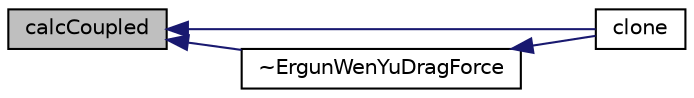 digraph "calcCoupled"
{
  bgcolor="transparent";
  edge [fontname="Helvetica",fontsize="10",labelfontname="Helvetica",labelfontsize="10"];
  node [fontname="Helvetica",fontsize="10",shape=record];
  rankdir="LR";
  Node39 [label="calcCoupled",height=0.2,width=0.4,color="black", fillcolor="grey75", style="filled", fontcolor="black"];
  Node39 -> Node40 [dir="back",color="midnightblue",fontsize="10",style="solid",fontname="Helvetica"];
  Node40 [label="clone",height=0.2,width=0.4,color="black",URL="$a25237.html#ac7eaa8b220cc46ce90a03b7fc312138e",tooltip="Construct and return a clone. "];
  Node39 -> Node41 [dir="back",color="midnightblue",fontsize="10",style="solid",fontname="Helvetica"];
  Node41 [label="~ErgunWenYuDragForce",height=0.2,width=0.4,color="black",URL="$a25237.html#aa7192fec931a1813bab5b2a08f31263f",tooltip="Destructor. "];
  Node41 -> Node40 [dir="back",color="midnightblue",fontsize="10",style="solid",fontname="Helvetica"];
}
